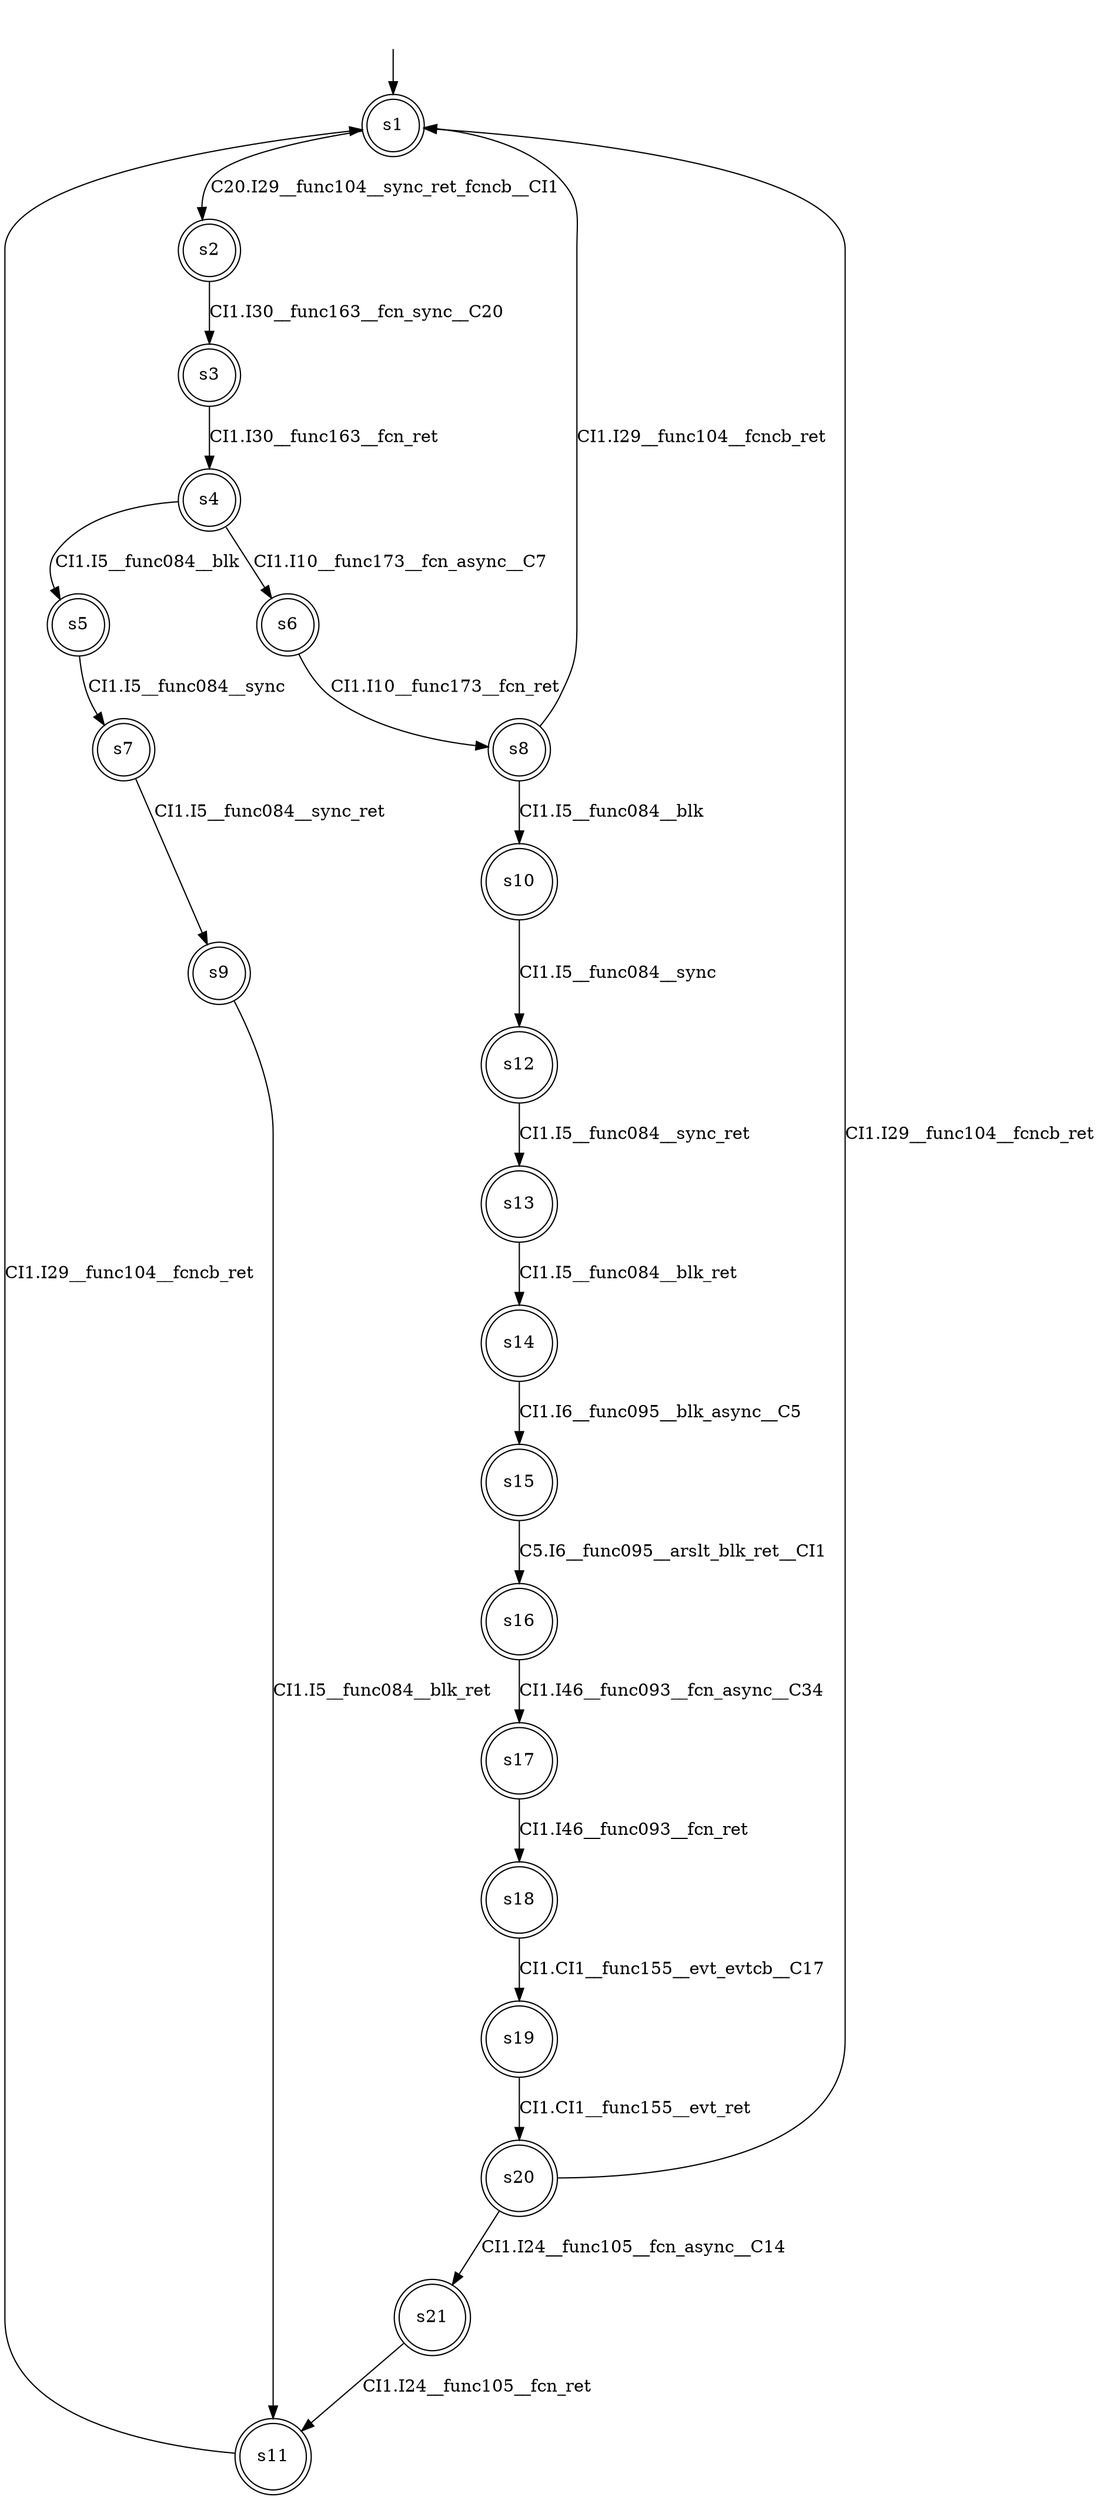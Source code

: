 digraph automaton {
	1 [label=<s1> shape="doublecircle"];
	2 [label=<s2> shape="doublecircle"];
	3 [label=<s3> shape="doublecircle"];
	4 [label=<s4> shape="doublecircle"];
	5 [label=<s5> shape="doublecircle"];
	6 [label=<s6> shape="doublecircle"];
	7 [label=<s7> shape="doublecircle"];
	8 [label=<s8> shape="doublecircle"];
	9 [label=<s9> shape="doublecircle"];
	10 [label=<s10> shape="doublecircle"];
	11 [label=<s11> shape="doublecircle"];
	12 [label=<s12> shape="doublecircle"];
	13 [label=<s13> shape="doublecircle"];
	14 [label=<s14> shape="doublecircle"];
	15 [label=<s15> shape="doublecircle"];
	16 [label=<s16> shape="doublecircle"];
	17 [label=<s17> shape="doublecircle"];
	18 [label=<s18> shape="doublecircle"];
	19 [label=<s19> shape="doublecircle"];
	20 [label=<s20> shape="doublecircle"];
	21 [label=<s21> shape="doublecircle"];
	__init1 [label=<> shape="none"];
	__init1 -> 1;
	1 -> 2 [label=<C20.I29__func104__sync_ret_fcncb__CI1> id="1-0-2"];
	2 -> 3 [label=<CI1.I30__func163__fcn_sync__C20> id="2-0-3"];
	3 -> 4 [label=<CI1.I30__func163__fcn_ret> id="3-0-4"];
	4 -> 5 [label=<CI1.I5__func084__blk> id="4-0-5"];
	4 -> 6 [label=<CI1.I10__func173__fcn_async__C7> id="4-1-6"];
	5 -> 7 [label=<CI1.I5__func084__sync> id="5-0-7"];
	6 -> 8 [label=<CI1.I10__func173__fcn_ret> id="6-0-8"];
	7 -> 9 [label=<CI1.I5__func084__sync_ret> id="7-0-9"];
	8 -> 10 [label=<CI1.I5__func084__blk> id="8-0-10"];
	8 -> 1 [label=<CI1.I29__func104__fcncb_ret> id="8-1-1"];
	9 -> 11 [label=<CI1.I5__func084__blk_ret> id="9-0-11"];
	10 -> 12 [label=<CI1.I5__func084__sync> id="10-0-12"];
	11 -> 1 [label=<CI1.I29__func104__fcncb_ret> id="11-0-1"];
	12 -> 13 [label=<CI1.I5__func084__sync_ret> id="12-0-13"];
	13 -> 14 [label=<CI1.I5__func084__blk_ret> id="13-0-14"];
	14 -> 15 [label=<CI1.I6__func095__blk_async__C5> id="14-0-15"];
	15 -> 16 [label=<C5.I6__func095__arslt_blk_ret__CI1> id="15-0-16"];
	16 -> 17 [label=<CI1.I46__func093__fcn_async__C34> id="16-0-17"];
	17 -> 18 [label=<CI1.I46__func093__fcn_ret> id="17-0-18"];
	18 -> 19 [label=<CI1.CI1__func155__evt_evtcb__C17> id="18-0-19"];
	19 -> 20 [label=<CI1.CI1__func155__evt_ret> id="19-0-20"];
	20 -> 1 [label=<CI1.I29__func104__fcncb_ret> id="20-0-1"];
	20 -> 21 [label=<CI1.I24__func105__fcn_async__C14> id="20-1-21"];
	21 -> 11 [label=<CI1.I24__func105__fcn_ret> id="21-0-11"];
}
